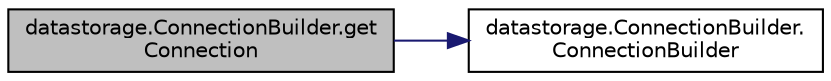 digraph "datastorage.ConnectionBuilder.getConnection"
{
 // LATEX_PDF_SIZE
  edge [fontname="Helvetica",fontsize="10",labelfontname="Helvetica",labelfontsize="10"];
  node [fontname="Helvetica",fontsize="10",shape=record];
  rankdir="LR";
  Node1 [label="datastorage.ConnectionBuilder.get\lConnection",height=0.2,width=0.4,color="black", fillcolor="grey75", style="filled", fontcolor="black",tooltip=" "];
  Node1 -> Node2 [color="midnightblue",fontsize="10",style="solid",fontname="Helvetica"];
  Node2 [label="datastorage.ConnectionBuilder.\lConnectionBuilder",height=0.2,width=0.4,color="black", fillcolor="white", style="filled",URL="$classdatastorage_1_1_connection_builder.html#a9af3a7f1e527e35fae23c4e06e6494e7",tooltip=" "];
}
